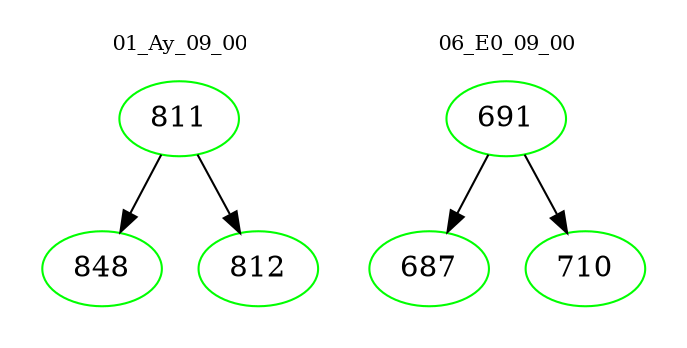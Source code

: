 digraph{
subgraph cluster_0 {
color = white
label = "01_Ay_09_00";
fontsize=10;
T0_811 [label="811", color="green"]
T0_811 -> T0_848 [color="black"]
T0_848 [label="848", color="green"]
T0_811 -> T0_812 [color="black"]
T0_812 [label="812", color="green"]
}
subgraph cluster_1 {
color = white
label = "06_E0_09_00";
fontsize=10;
T1_691 [label="691", color="green"]
T1_691 -> T1_687 [color="black"]
T1_687 [label="687", color="green"]
T1_691 -> T1_710 [color="black"]
T1_710 [label="710", color="green"]
}
}
